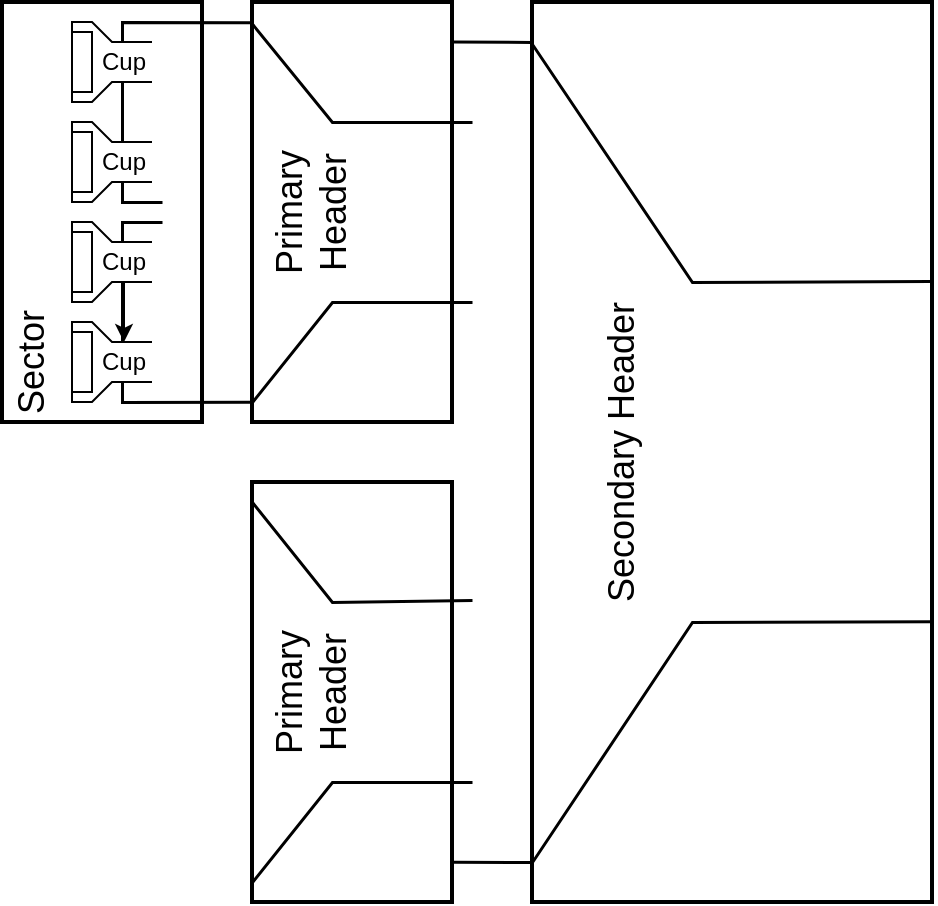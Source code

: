 <mxfile version="21.1.2" type="device">
  <diagram name="Seite-1" id="8aOdNXkI3-geUy5TIXrA">
    <mxGraphModel dx="780" dy="490" grid="1" gridSize="10" guides="1" tooltips="1" connect="1" arrows="1" fold="1" page="1" pageScale="1" pageWidth="827" pageHeight="1169" math="0" shadow="0">
      <root>
        <mxCell id="0" />
        <mxCell id="1" parent="0" />
        <mxCell id="B7RUiPvE4F7A1PjEDF5y-30" value="" style="rounded=0;whiteSpace=wrap;html=1;rotation=-90;fillColor=none;strokeWidth=2;" parent="1" vertex="1">
          <mxGeometry x="235" y="85" width="210" height="100" as="geometry" />
        </mxCell>
        <mxCell id="B7RUiPvE4F7A1PjEDF5y-41" value="" style="endArrow=none;html=1;rounded=0;strokeWidth=1.5;exitX=0.048;exitY=0;exitDx=0;exitDy=0;exitPerimeter=0;" parent="1" source="B7RUiPvE4F7A1PjEDF5y-30" edge="1">
          <mxGeometry width="50" height="50" relative="1" as="geometry">
            <mxPoint x="285" y="230" as="sourcePoint" />
            <mxPoint x="245" y="140" as="targetPoint" />
            <Array as="points">
              <mxPoint x="225" y="230" />
              <mxPoint x="225" y="140" />
            </Array>
          </mxGeometry>
        </mxCell>
        <mxCell id="B7RUiPvE4F7A1PjEDF5y-28" value="" style="rounded=0;whiteSpace=wrap;html=1;rotation=-90;fillColor=none;strokeWidth=2;" parent="1" vertex="1">
          <mxGeometry x="110" y="85" width="210" height="100" as="geometry" />
        </mxCell>
        <mxCell id="B7RUiPvE4F7A1PjEDF5y-31" value="" style="rounded=0;whiteSpace=wrap;html=1;rotation=-90;fillColor=none;strokeWidth=2;" parent="1" vertex="1">
          <mxGeometry x="235" y="325" width="210" height="100" as="geometry" />
        </mxCell>
        <mxCell id="B7RUiPvE4F7A1PjEDF5y-32" value="" style="rounded=0;whiteSpace=wrap;html=1;rotation=-90;fillColor=none;strokeWidth=2;" parent="1" vertex="1">
          <mxGeometry x="305" y="155" width="450" height="200" as="geometry" />
        </mxCell>
        <mxCell id="B7RUiPvE4F7A1PjEDF5y-33" value="" style="endArrow=none;html=1;rounded=0;strokeWidth=1.5;exitX=0.096;exitY=1.003;exitDx=0;exitDy=0;exitPerimeter=0;" parent="1" source="B7RUiPvE4F7A1PjEDF5y-31" edge="1">
          <mxGeometry width="50" height="50" relative="1" as="geometry">
            <mxPoint x="370" y="460" as="sourcePoint" />
            <mxPoint x="430" y="460" as="targetPoint" />
          </mxGeometry>
        </mxCell>
        <mxCell id="B7RUiPvE4F7A1PjEDF5y-34" value="" style="endArrow=none;html=1;rounded=0;strokeWidth=1.5;exitX=0.906;exitY=0.999;exitDx=0;exitDy=0;exitPerimeter=0;" parent="1" source="B7RUiPvE4F7A1PjEDF5y-30" edge="1">
          <mxGeometry width="50" height="50" relative="1" as="geometry">
            <mxPoint x="370" y="50" as="sourcePoint" />
            <mxPoint x="430" y="50" as="targetPoint" />
          </mxGeometry>
        </mxCell>
        <mxCell id="B7RUiPvE4F7A1PjEDF5y-38" value="" style="group;fillColor=none;" parent="1" vertex="1" connectable="0">
          <mxGeometry x="195" y="140" width="60" height="40" as="geometry" />
        </mxCell>
        <mxCell id="B7RUiPvE4F7A1PjEDF5y-36" value="" style="rounded=0;whiteSpace=wrap;html=1;fillColor=none;rotation=0;" parent="B7RUiPvE4F7A1PjEDF5y-38" vertex="1">
          <mxGeometry x="5" y="5" width="10" height="30" as="geometry" />
        </mxCell>
        <mxCell id="B7RUiPvE4F7A1PjEDF5y-37" value="Cup" style="text;html=1;strokeColor=none;fillColor=default;align=center;verticalAlign=middle;whiteSpace=wrap;rounded=0;rotation=0;" parent="B7RUiPvE4F7A1PjEDF5y-38" vertex="1">
          <mxGeometry x="16" y="10" width="30" height="20" as="geometry" />
        </mxCell>
        <mxCell id="B7RUiPvE4F7A1PjEDF5y-35" value="" style="endArrow=none;html=1;rounded=0;" parent="B7RUiPvE4F7A1PjEDF5y-38" edge="1">
          <mxGeometry width="50" height="50" relative="1" as="geometry">
            <mxPoint x="45" y="30" as="sourcePoint" />
            <mxPoint x="45" y="10" as="targetPoint" />
            <Array as="points">
              <mxPoint x="25" y="30" />
              <mxPoint x="15" y="40" />
              <mxPoint x="5" y="40" />
              <mxPoint x="5" />
              <mxPoint x="15" />
              <mxPoint x="25" y="10" />
            </Array>
          </mxGeometry>
        </mxCell>
        <mxCell id="B7RUiPvE4F7A1PjEDF5y-43" value="" style="group;fillColor=none;" parent="1" vertex="1" connectable="0">
          <mxGeometry x="195" y="190" width="60" height="40" as="geometry" />
        </mxCell>
        <mxCell id="B7RUiPvE4F7A1PjEDF5y-44" value="" style="rounded=0;whiteSpace=wrap;html=1;fillColor=none;rotation=0;" parent="B7RUiPvE4F7A1PjEDF5y-43" vertex="1">
          <mxGeometry x="5" y="5" width="10" height="30" as="geometry" />
        </mxCell>
        <mxCell id="B7RUiPvE4F7A1PjEDF5y-45" value="Cup" style="text;html=1;strokeColor=none;fillColor=default;align=center;verticalAlign=middle;whiteSpace=wrap;rounded=0;rotation=0;" parent="B7RUiPvE4F7A1PjEDF5y-43" vertex="1">
          <mxGeometry x="16" y="10" width="30" height="20" as="geometry" />
        </mxCell>
        <mxCell id="B7RUiPvE4F7A1PjEDF5y-46" value="" style="endArrow=none;html=1;rounded=0;" parent="B7RUiPvE4F7A1PjEDF5y-43" edge="1">
          <mxGeometry width="50" height="50" relative="1" as="geometry">
            <mxPoint x="45" y="30" as="sourcePoint" />
            <mxPoint x="45" y="10" as="targetPoint" />
            <Array as="points">
              <mxPoint x="25" y="30" />
              <mxPoint x="15" y="40" />
              <mxPoint x="5" y="40" />
              <mxPoint x="5" />
              <mxPoint x="15" />
              <mxPoint x="25" y="10" />
            </Array>
          </mxGeometry>
        </mxCell>
        <mxCell id="B7RUiPvE4F7A1PjEDF5y-47" value="" style="endArrow=none;html=1;rounded=0;strokeWidth=1.5;exitX=0.952;exitY=0;exitDx=0;exitDy=0;exitPerimeter=0;" parent="1" source="B7RUiPvE4F7A1PjEDF5y-30" edge="1">
          <mxGeometry width="50" height="50" relative="1" as="geometry">
            <mxPoint x="285" y="40" as="sourcePoint" />
            <mxPoint x="245" y="130" as="targetPoint" />
            <Array as="points">
              <mxPoint x="225" y="40" />
              <mxPoint x="225" y="130" />
            </Array>
          </mxGeometry>
        </mxCell>
        <mxCell id="B7RUiPvE4F7A1PjEDF5y-48" value="" style="edgeStyle=orthogonalEdgeStyle;rounded=0;orthogonalLoop=1;jettySize=auto;html=1;" parent="1" source="B7RUiPvE4F7A1PjEDF5y-37" target="B7RUiPvE4F7A1PjEDF5y-45" edge="1">
          <mxGeometry relative="1" as="geometry" />
        </mxCell>
        <mxCell id="B7RUiPvE4F7A1PjEDF5y-53" value="" style="group;fillColor=none;" parent="1" vertex="1" connectable="0">
          <mxGeometry x="195" y="40" width="60" height="40" as="geometry" />
        </mxCell>
        <mxCell id="B7RUiPvE4F7A1PjEDF5y-54" value="" style="rounded=0;whiteSpace=wrap;html=1;fillColor=none;rotation=0;" parent="B7RUiPvE4F7A1PjEDF5y-53" vertex="1">
          <mxGeometry x="5" y="5" width="10" height="30" as="geometry" />
        </mxCell>
        <mxCell id="B7RUiPvE4F7A1PjEDF5y-55" value="Cup" style="text;html=1;strokeColor=none;fillColor=default;align=center;verticalAlign=middle;whiteSpace=wrap;rounded=0;rotation=0;" parent="B7RUiPvE4F7A1PjEDF5y-53" vertex="1">
          <mxGeometry x="16" y="10" width="30" height="20" as="geometry" />
        </mxCell>
        <mxCell id="B7RUiPvE4F7A1PjEDF5y-56" value="" style="endArrow=none;html=1;rounded=0;" parent="B7RUiPvE4F7A1PjEDF5y-53" edge="1">
          <mxGeometry width="50" height="50" relative="1" as="geometry">
            <mxPoint x="45" y="30" as="sourcePoint" />
            <mxPoint x="45" y="10" as="targetPoint" />
            <Array as="points">
              <mxPoint x="25" y="30" />
              <mxPoint x="15" y="40" />
              <mxPoint x="5" y="40" />
              <mxPoint x="5" />
              <mxPoint x="15" />
              <mxPoint x="25" y="10" />
            </Array>
          </mxGeometry>
        </mxCell>
        <mxCell id="B7RUiPvE4F7A1PjEDF5y-57" value="" style="group;fillColor=none;" parent="1" vertex="1" connectable="0">
          <mxGeometry x="195" y="90" width="60" height="40" as="geometry" />
        </mxCell>
        <mxCell id="B7RUiPvE4F7A1PjEDF5y-58" value="" style="rounded=0;whiteSpace=wrap;html=1;fillColor=none;rotation=0;" parent="B7RUiPvE4F7A1PjEDF5y-57" vertex="1">
          <mxGeometry x="5" y="5" width="10" height="30" as="geometry" />
        </mxCell>
        <mxCell id="B7RUiPvE4F7A1PjEDF5y-59" value="Cup" style="text;html=1;strokeColor=none;fillColor=default;align=center;verticalAlign=middle;whiteSpace=wrap;rounded=0;rotation=0;" parent="B7RUiPvE4F7A1PjEDF5y-57" vertex="1">
          <mxGeometry x="16" y="10" width="30" height="20" as="geometry" />
        </mxCell>
        <mxCell id="B7RUiPvE4F7A1PjEDF5y-60" value="" style="endArrow=none;html=1;rounded=0;" parent="B7RUiPvE4F7A1PjEDF5y-57" edge="1">
          <mxGeometry width="50" height="50" relative="1" as="geometry">
            <mxPoint x="45" y="30" as="sourcePoint" />
            <mxPoint x="45" y="10" as="targetPoint" />
            <Array as="points">
              <mxPoint x="25" y="30" />
              <mxPoint x="15" y="40" />
              <mxPoint x="5" y="40" />
              <mxPoint x="5" />
              <mxPoint x="15" />
              <mxPoint x="25" y="10" />
            </Array>
          </mxGeometry>
        </mxCell>
        <mxCell id="B7RUiPvE4F7A1PjEDF5y-61" value="" style="endArrow=none;html=1;rounded=0;strokeWidth=1.5;" parent="1" edge="1">
          <mxGeometry width="50" height="50" relative="1" as="geometry">
            <mxPoint x="290" y="230" as="sourcePoint" />
            <mxPoint x="400" y="180" as="targetPoint" />
            <Array as="points">
              <mxPoint x="330" y="180" />
            </Array>
          </mxGeometry>
        </mxCell>
        <mxCell id="B7RUiPvE4F7A1PjEDF5y-63" value="" style="endArrow=none;html=1;rounded=0;strokeWidth=1.5;exitX=0.949;exitY=-0.001;exitDx=0;exitDy=0;exitPerimeter=0;" parent="1" source="B7RUiPvE4F7A1PjEDF5y-30" edge="1">
          <mxGeometry width="50" height="50" relative="1" as="geometry">
            <mxPoint x="290" y="220" as="sourcePoint" />
            <mxPoint x="400" y="90" as="targetPoint" />
            <Array as="points">
              <mxPoint x="330" y="90" />
            </Array>
          </mxGeometry>
        </mxCell>
        <mxCell id="B7RUiPvE4F7A1PjEDF5y-69" value="" style="endArrow=none;html=1;rounded=0;strokeWidth=1.5;" parent="1" edge="1">
          <mxGeometry width="50" height="50" relative="1" as="geometry">
            <mxPoint x="290" y="280" as="sourcePoint" />
            <mxPoint x="400" y="329" as="targetPoint" />
            <Array as="points">
              <mxPoint x="330" y="330" />
            </Array>
          </mxGeometry>
        </mxCell>
        <mxCell id="B7RUiPvE4F7A1PjEDF5y-70" value="" style="endArrow=none;html=1;rounded=0;strokeWidth=1.5;" parent="1" edge="1">
          <mxGeometry width="50" height="50" relative="1" as="geometry">
            <mxPoint x="290" y="470" as="sourcePoint" />
            <mxPoint x="400" y="420" as="targetPoint" />
            <Array as="points">
              <mxPoint x="330" y="420" />
            </Array>
          </mxGeometry>
        </mxCell>
        <mxCell id="B7RUiPvE4F7A1PjEDF5y-71" value="" style="endArrow=none;html=1;rounded=0;strokeWidth=1.5;entryX=0.312;entryY=1.001;entryDx=0;entryDy=0;entryPerimeter=0;" parent="1" target="B7RUiPvE4F7A1PjEDF5y-32" edge="1">
          <mxGeometry width="50" height="50" relative="1" as="geometry">
            <mxPoint x="430" y="460" as="sourcePoint" />
            <mxPoint x="540" y="410" as="targetPoint" />
            <Array as="points">
              <mxPoint x="510" y="340" />
            </Array>
          </mxGeometry>
        </mxCell>
        <mxCell id="B7RUiPvE4F7A1PjEDF5y-72" value="" style="endArrow=none;html=1;rounded=0;strokeWidth=1.5;exitX=0.949;exitY=-0.001;exitDx=0;exitDy=0;exitPerimeter=0;entryX=0.69;entryY=0.994;entryDx=0;entryDy=0;entryPerimeter=0;" parent="1" target="B7RUiPvE4F7A1PjEDF5y-32" edge="1">
          <mxGeometry width="50" height="50" relative="1" as="geometry">
            <mxPoint x="430" y="51" as="sourcePoint" />
            <mxPoint x="540" y="100" as="targetPoint" />
            <Array as="points">
              <mxPoint x="510" y="170" />
            </Array>
          </mxGeometry>
        </mxCell>
        <mxCell id="B7RUiPvE4F7A1PjEDF5y-73" value="&lt;font style=&quot;font-size: 18px;&quot;&gt;Sector&lt;/font&gt;" style="text;html=1;strokeColor=none;fillColor=none;align=center;verticalAlign=middle;whiteSpace=wrap;rounded=0;rotation=-90;" parent="1" vertex="1">
          <mxGeometry x="150" y="195" width="60" height="30" as="geometry" />
        </mxCell>
        <mxCell id="B7RUiPvE4F7A1PjEDF5y-74" value="&lt;font style=&quot;font-size: 18px;&quot;&gt;Primary Header&lt;/font&gt;" style="text;html=1;strokeColor=none;fillColor=none;align=center;verticalAlign=middle;whiteSpace=wrap;rounded=0;rotation=-90;" parent="1" vertex="1">
          <mxGeometry x="290" y="120" width="60" height="30" as="geometry" />
        </mxCell>
        <mxCell id="B7RUiPvE4F7A1PjEDF5y-75" value="&lt;font style=&quot;font-size: 18px;&quot;&gt;Primary Header&lt;/font&gt;" style="text;html=1;strokeColor=none;fillColor=none;align=center;verticalAlign=middle;whiteSpace=wrap;rounded=0;rotation=-90;" parent="1" vertex="1">
          <mxGeometry x="290" y="360" width="60" height="30" as="geometry" />
        </mxCell>
        <mxCell id="B7RUiPvE4F7A1PjEDF5y-76" value="&lt;font style=&quot;font-size: 18px;&quot;&gt;Secondary Header&lt;/font&gt;" style="text;html=1;strokeColor=none;fillColor=none;align=center;verticalAlign=middle;whiteSpace=wrap;rounded=0;rotation=-90;" parent="1" vertex="1">
          <mxGeometry x="396.25" y="240" width="157.5" height="30" as="geometry" />
        </mxCell>
      </root>
    </mxGraphModel>
  </diagram>
</mxfile>

